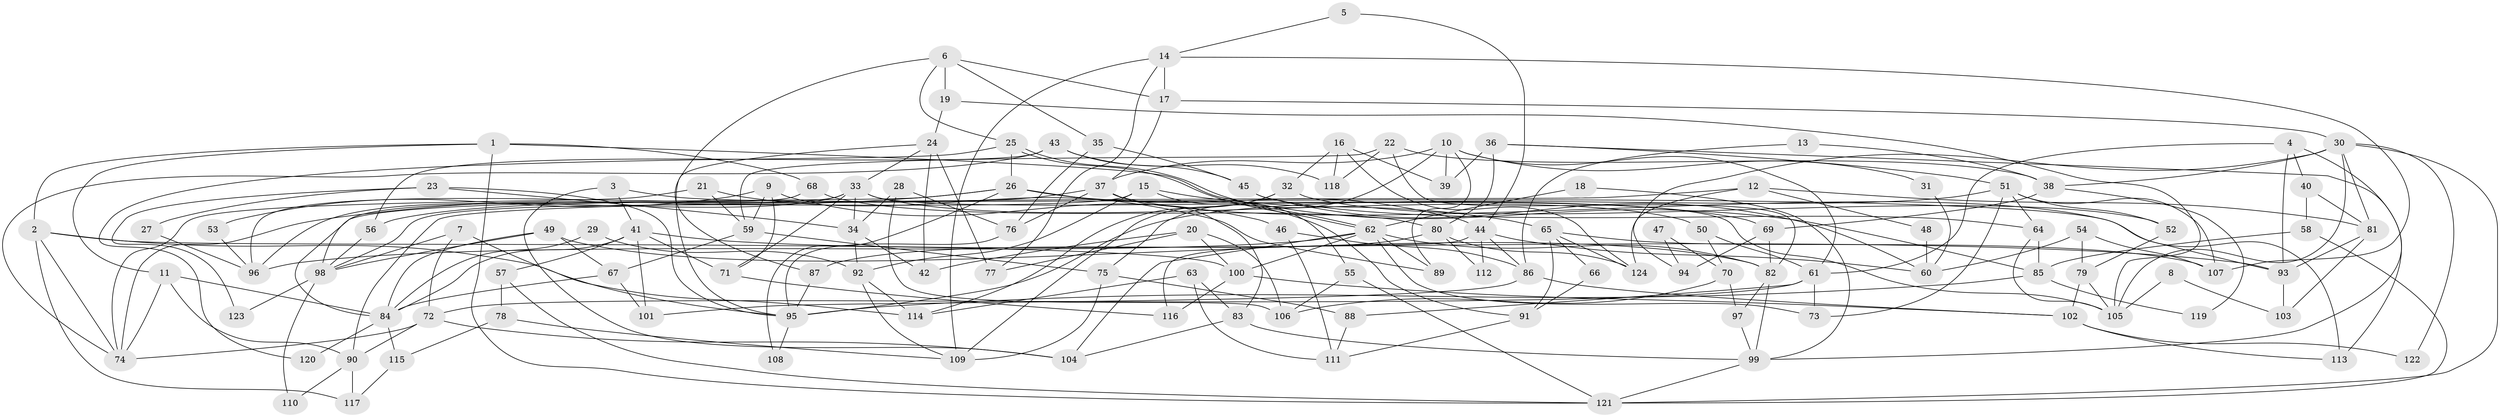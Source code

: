 // Generated by graph-tools (version 1.1) at 2025/15/03/09/25 04:15:18]
// undirected, 124 vertices, 248 edges
graph export_dot {
graph [start="1"]
  node [color=gray90,style=filled];
  1;
  2;
  3;
  4;
  5;
  6;
  7;
  8;
  9;
  10;
  11;
  12;
  13;
  14;
  15;
  16;
  17;
  18;
  19;
  20;
  21;
  22;
  23;
  24;
  25;
  26;
  27;
  28;
  29;
  30;
  31;
  32;
  33;
  34;
  35;
  36;
  37;
  38;
  39;
  40;
  41;
  42;
  43;
  44;
  45;
  46;
  47;
  48;
  49;
  50;
  51;
  52;
  53;
  54;
  55;
  56;
  57;
  58;
  59;
  60;
  61;
  62;
  63;
  64;
  65;
  66;
  67;
  68;
  69;
  70;
  71;
  72;
  73;
  74;
  75;
  76;
  77;
  78;
  79;
  80;
  81;
  82;
  83;
  84;
  85;
  86;
  87;
  88;
  89;
  90;
  91;
  92;
  93;
  94;
  95;
  96;
  97;
  98;
  99;
  100;
  101;
  102;
  103;
  104;
  105;
  106;
  107;
  108;
  109;
  110;
  111;
  112;
  113;
  114;
  115;
  116;
  117;
  118;
  119;
  120;
  121;
  122;
  123;
  124;
  1 -- 85;
  1 -- 121;
  1 -- 2;
  1 -- 11;
  1 -- 68;
  2 -- 114;
  2 -- 74;
  2 -- 100;
  2 -- 117;
  3 -- 104;
  3 -- 41;
  3 -- 113;
  4 -- 61;
  4 -- 99;
  4 -- 40;
  4 -- 93;
  5 -- 14;
  5 -- 44;
  6 -- 25;
  6 -- 17;
  6 -- 19;
  6 -- 35;
  6 -- 87;
  7 -- 98;
  7 -- 72;
  7 -- 95;
  8 -- 105;
  8 -- 103;
  9 -- 71;
  9 -- 59;
  9 -- 46;
  9 -- 53;
  10 -- 75;
  10 -- 37;
  10 -- 31;
  10 -- 39;
  10 -- 61;
  10 -- 89;
  11 -- 90;
  11 -- 74;
  11 -- 84;
  12 -- 124;
  12 -- 90;
  12 -- 48;
  12 -- 81;
  13 -- 38;
  13 -- 86;
  14 -- 107;
  14 -- 77;
  14 -- 17;
  14 -- 109;
  15 -- 98;
  15 -- 55;
  15 -- 65;
  15 -- 92;
  16 -- 39;
  16 -- 32;
  16 -- 118;
  16 -- 124;
  17 -- 37;
  17 -- 30;
  18 -- 62;
  18 -- 99;
  19 -- 105;
  19 -- 24;
  20 -- 100;
  20 -- 106;
  20 -- 42;
  20 -- 77;
  21 -- 74;
  21 -- 89;
  21 -- 59;
  22 -- 82;
  22 -- 118;
  22 -- 38;
  22 -- 59;
  23 -- 34;
  23 -- 95;
  23 -- 27;
  23 -- 123;
  24 -- 33;
  24 -- 42;
  24 -- 77;
  24 -- 95;
  25 -- 62;
  25 -- 62;
  25 -- 26;
  25 -- 120;
  26 -- 74;
  26 -- 44;
  26 -- 69;
  26 -- 84;
  26 -- 91;
  26 -- 108;
  27 -- 96;
  28 -- 34;
  28 -- 76;
  28 -- 106;
  29 -- 84;
  29 -- 92;
  30 -- 38;
  30 -- 81;
  30 -- 94;
  30 -- 105;
  30 -- 121;
  30 -- 122;
  31 -- 60;
  32 -- 52;
  32 -- 109;
  32 -- 114;
  33 -- 96;
  33 -- 71;
  33 -- 34;
  33 -- 50;
  33 -- 98;
  33 -- 105;
  34 -- 42;
  34 -- 92;
  35 -- 76;
  35 -- 45;
  36 -- 80;
  36 -- 51;
  36 -- 39;
  36 -- 113;
  37 -- 83;
  37 -- 93;
  37 -- 56;
  37 -- 76;
  38 -- 69;
  38 -- 119;
  40 -- 81;
  40 -- 58;
  41 -- 93;
  41 -- 84;
  41 -- 57;
  41 -- 71;
  41 -- 101;
  43 -- 56;
  43 -- 74;
  43 -- 45;
  43 -- 118;
  44 -- 60;
  44 -- 86;
  44 -- 112;
  44 -- 116;
  45 -- 60;
  45 -- 64;
  46 -- 86;
  46 -- 111;
  47 -- 94;
  47 -- 70;
  48 -- 60;
  49 -- 84;
  49 -- 67;
  49 -- 82;
  49 -- 98;
  50 -- 61;
  50 -- 70;
  51 -- 95;
  51 -- 64;
  51 -- 52;
  51 -- 73;
  51 -- 107;
  52 -- 79;
  53 -- 96;
  54 -- 107;
  54 -- 79;
  54 -- 60;
  55 -- 121;
  55 -- 106;
  56 -- 98;
  57 -- 121;
  57 -- 78;
  58 -- 85;
  58 -- 121;
  59 -- 67;
  59 -- 75;
  61 -- 88;
  61 -- 72;
  61 -- 73;
  62 -- 73;
  62 -- 82;
  62 -- 89;
  62 -- 96;
  62 -- 100;
  62 -- 104;
  63 -- 114;
  63 -- 83;
  63 -- 111;
  64 -- 105;
  64 -- 85;
  65 -- 91;
  65 -- 66;
  65 -- 107;
  65 -- 124;
  66 -- 91;
  67 -- 84;
  67 -- 101;
  68 -- 80;
  68 -- 96;
  69 -- 82;
  69 -- 94;
  70 -- 97;
  70 -- 106;
  71 -- 116;
  72 -- 74;
  72 -- 90;
  72 -- 104;
  75 -- 109;
  75 -- 88;
  76 -- 95;
  78 -- 109;
  78 -- 115;
  79 -- 102;
  79 -- 105;
  80 -- 124;
  80 -- 87;
  80 -- 112;
  81 -- 93;
  81 -- 103;
  82 -- 97;
  82 -- 99;
  83 -- 104;
  83 -- 99;
  84 -- 115;
  84 -- 120;
  85 -- 95;
  85 -- 119;
  86 -- 101;
  86 -- 102;
  87 -- 95;
  88 -- 111;
  90 -- 117;
  90 -- 110;
  91 -- 111;
  92 -- 109;
  92 -- 114;
  93 -- 103;
  95 -- 108;
  97 -- 99;
  98 -- 110;
  98 -- 123;
  99 -- 121;
  100 -- 102;
  100 -- 116;
  102 -- 113;
  102 -- 122;
  115 -- 117;
}

